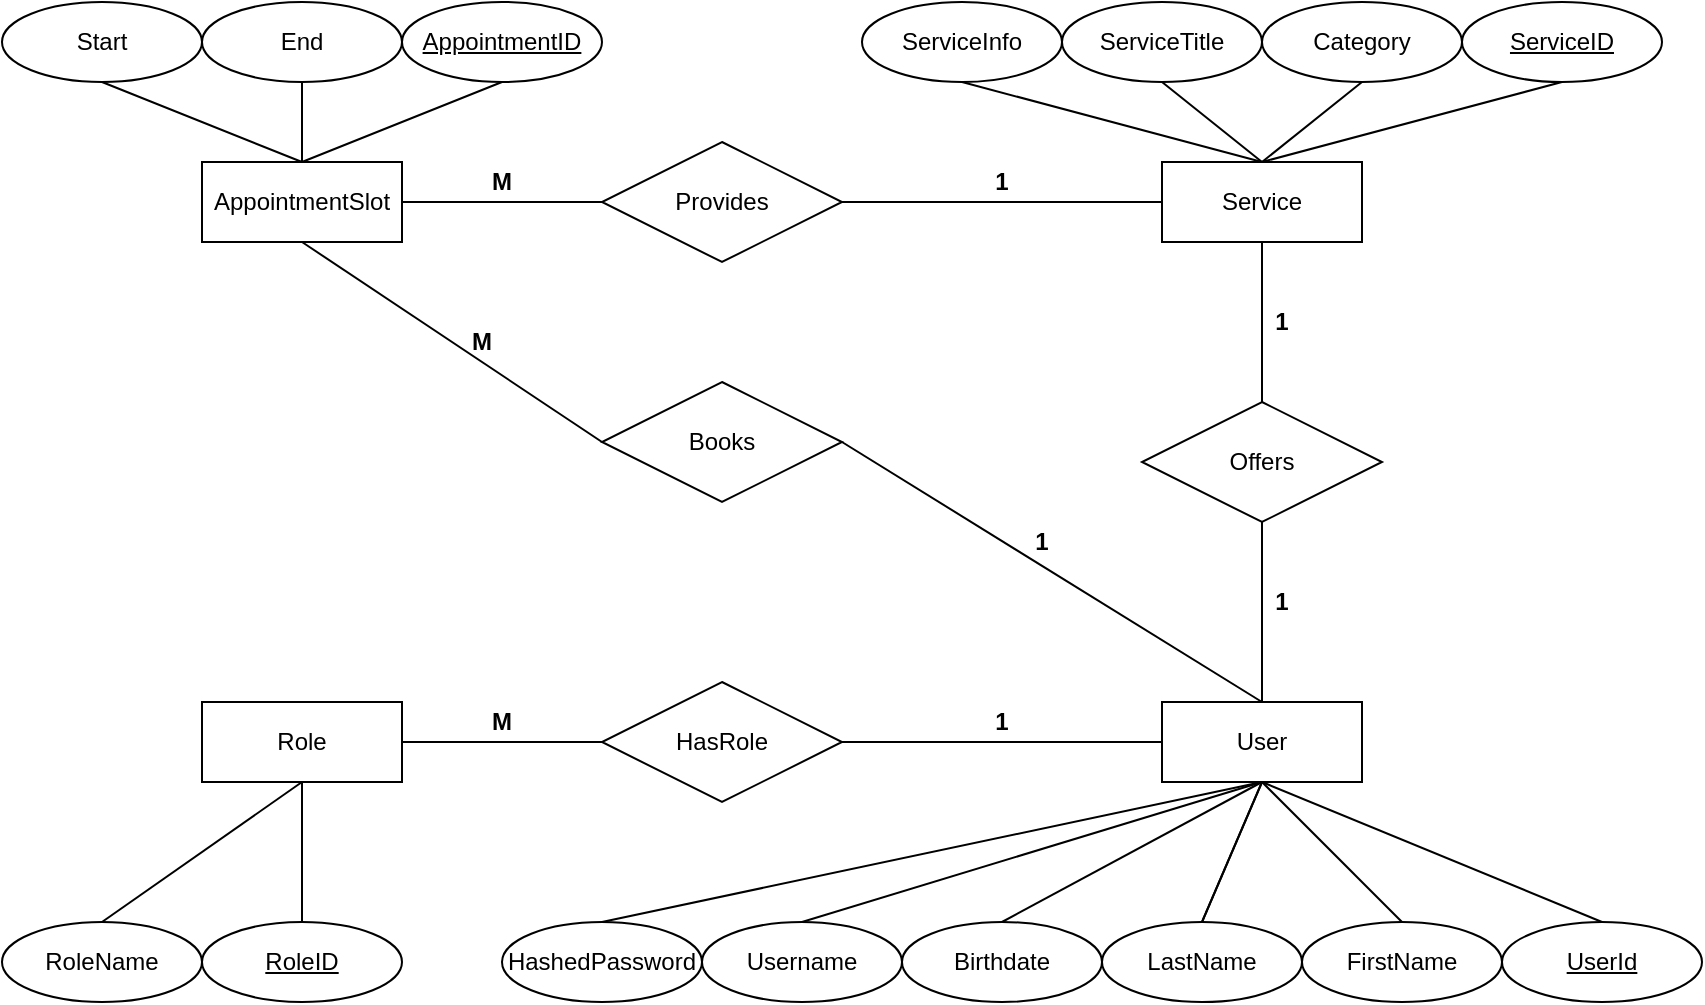 <mxfile version="22.0.2" type="device">
  <diagram name="Page-1" id="R-vtYA2fxaq1COLgrQGK">
    <mxGraphModel dx="1217" dy="-599" grid="1" gridSize="10" guides="1" tooltips="1" connect="1" arrows="1" fold="1" page="1" pageScale="1" pageWidth="850" pageHeight="1100" math="0" shadow="0">
      <root>
        <mxCell id="0" />
        <mxCell id="1" parent="0" />
        <mxCell id="kdftYnHSVsV1p3vMMBTJ-1" value="User" style="whiteSpace=wrap;html=1;align=center;" parent="1" vertex="1">
          <mxGeometry x="580" y="1450" width="100" height="40" as="geometry" />
        </mxCell>
        <mxCell id="kdftYnHSVsV1p3vMMBTJ-2" value="Username" style="ellipse;whiteSpace=wrap;html=1;align=center;" parent="1" vertex="1">
          <mxGeometry x="350" y="1560" width="100" height="40" as="geometry" />
        </mxCell>
        <mxCell id="kdftYnHSVsV1p3vMMBTJ-3" value="FirstName" style="ellipse;whiteSpace=wrap;html=1;align=center;" parent="1" vertex="1">
          <mxGeometry x="650" y="1560" width="100" height="40" as="geometry" />
        </mxCell>
        <mxCell id="kdftYnHSVsV1p3vMMBTJ-5" value="Birthdate" style="ellipse;whiteSpace=wrap;html=1;align=center;" parent="1" vertex="1">
          <mxGeometry x="450" y="1560" width="100" height="40" as="geometry" />
        </mxCell>
        <mxCell id="kdftYnHSVsV1p3vMMBTJ-6" value="HashedPassword" style="ellipse;whiteSpace=wrap;html=1;align=center;" parent="1" vertex="1">
          <mxGeometry x="250" y="1560" width="100" height="40" as="geometry" />
        </mxCell>
        <mxCell id="kdftYnHSVsV1p3vMMBTJ-7" value="UserId" style="ellipse;whiteSpace=wrap;html=1;align=center;fontStyle=4;" parent="1" vertex="1">
          <mxGeometry x="750" y="1560" width="100" height="40" as="geometry" />
        </mxCell>
        <mxCell id="kdftYnHSVsV1p3vMMBTJ-9" value="" style="endArrow=none;html=1;rounded=0;entryX=0.5;entryY=1;entryDx=0;entryDy=0;exitX=0.5;exitY=0;exitDx=0;exitDy=0;" parent="1" source="kdftYnHSVsV1p3vMMBTJ-4" target="kdftYnHSVsV1p3vMMBTJ-1" edge="1">
          <mxGeometry relative="1" as="geometry">
            <mxPoint x="365" y="2010" as="sourcePoint" />
            <mxPoint x="525" y="2010" as="targetPoint" />
          </mxGeometry>
        </mxCell>
        <mxCell id="kdftYnHSVsV1p3vMMBTJ-10" value="" style="endArrow=none;html=1;rounded=0;entryX=0.5;entryY=1;entryDx=0;entryDy=0;exitX=0.5;exitY=0;exitDx=0;exitDy=0;" parent="1" source="kdftYnHSVsV1p3vMMBTJ-2" target="kdftYnHSVsV1p3vMMBTJ-1" edge="1">
          <mxGeometry relative="1" as="geometry">
            <mxPoint x="365" y="2010" as="sourcePoint" />
            <mxPoint x="525" y="2010" as="targetPoint" />
          </mxGeometry>
        </mxCell>
        <mxCell id="kdftYnHSVsV1p3vMMBTJ-11" value="Role" style="whiteSpace=wrap;html=1;align=center;" parent="1" vertex="1">
          <mxGeometry x="100" y="1450" width="100" height="40" as="geometry" />
        </mxCell>
        <mxCell id="kdftYnHSVsV1p3vMMBTJ-12" value="RoleName" style="ellipse;whiteSpace=wrap;html=1;align=center;" parent="1" vertex="1">
          <mxGeometry y="1560" width="100" height="40" as="geometry" />
        </mxCell>
        <mxCell id="kdftYnHSVsV1p3vMMBTJ-13" value="RoleID" style="ellipse;whiteSpace=wrap;html=1;align=center;fontStyle=4;" parent="1" vertex="1">
          <mxGeometry x="100" y="1560" width="100" height="40" as="geometry" />
        </mxCell>
        <mxCell id="kdftYnHSVsV1p3vMMBTJ-14" value="HasRole" style="shape=rhombus;perimeter=rhombusPerimeter;whiteSpace=wrap;html=1;align=center;" parent="1" vertex="1">
          <mxGeometry x="300" y="1440" width="120" height="60" as="geometry" />
        </mxCell>
        <mxCell id="kdftYnHSVsV1p3vMMBTJ-15" value="" style="endArrow=none;html=1;rounded=0;exitX=1;exitY=0.5;exitDx=0;exitDy=0;entryX=0;entryY=0.5;entryDx=0;entryDy=0;" parent="1" source="kdftYnHSVsV1p3vMMBTJ-14" target="kdftYnHSVsV1p3vMMBTJ-1" edge="1">
          <mxGeometry relative="1" as="geometry">
            <mxPoint x="380" y="1570" as="sourcePoint" />
            <mxPoint x="205" y="1530" as="targetPoint" />
          </mxGeometry>
        </mxCell>
        <mxCell id="kdftYnHSVsV1p3vMMBTJ-16" value="" style="endArrow=none;html=1;rounded=0;entryX=0;entryY=0.5;entryDx=0;entryDy=0;exitX=1;exitY=0.5;exitDx=0;exitDy=0;" parent="1" source="kdftYnHSVsV1p3vMMBTJ-11" target="kdftYnHSVsV1p3vMMBTJ-14" edge="1">
          <mxGeometry relative="1" as="geometry">
            <mxPoint x="380" y="1570" as="sourcePoint" />
            <mxPoint x="540" y="1570" as="targetPoint" />
          </mxGeometry>
        </mxCell>
        <mxCell id="kdftYnHSVsV1p3vMMBTJ-17" value="Service" style="whiteSpace=wrap;html=1;align=center;" parent="1" vertex="1">
          <mxGeometry x="580" y="1180" width="100" height="40" as="geometry" />
        </mxCell>
        <mxCell id="kdftYnHSVsV1p3vMMBTJ-18" value="ServiceInfo" style="ellipse;whiteSpace=wrap;html=1;align=center;" parent="1" vertex="1">
          <mxGeometry x="430" y="1100" width="100" height="40" as="geometry" />
        </mxCell>
        <mxCell id="kdftYnHSVsV1p3vMMBTJ-19" value="ServiceTitle" style="ellipse;whiteSpace=wrap;html=1;align=center;" parent="1" vertex="1">
          <mxGeometry x="530" y="1100" width="100" height="40" as="geometry" />
        </mxCell>
        <mxCell id="kdftYnHSVsV1p3vMMBTJ-20" value="Category" style="ellipse;whiteSpace=wrap;html=1;align=center;" parent="1" vertex="1">
          <mxGeometry x="630" y="1100" width="100" height="40" as="geometry" />
        </mxCell>
        <mxCell id="kdftYnHSVsV1p3vMMBTJ-21" value="ServiceID" style="ellipse;whiteSpace=wrap;html=1;align=center;fontStyle=4;" parent="1" vertex="1">
          <mxGeometry x="730" y="1100" width="100" height="40" as="geometry" />
        </mxCell>
        <mxCell id="kdftYnHSVsV1p3vMMBTJ-22" value="" style="endArrow=none;html=1;rounded=0;entryX=0.5;entryY=0;entryDx=0;entryDy=0;exitX=0.5;exitY=1;exitDx=0;exitDy=0;" parent="1" source="kdftYnHSVsV1p3vMMBTJ-18" target="kdftYnHSVsV1p3vMMBTJ-17" edge="1">
          <mxGeometry relative="1" as="geometry">
            <mxPoint x="345" y="1930" as="sourcePoint" />
            <mxPoint x="505" y="1930" as="targetPoint" />
          </mxGeometry>
        </mxCell>
        <mxCell id="kdftYnHSVsV1p3vMMBTJ-23" value="" style="endArrow=none;html=1;rounded=0;entryX=0.5;entryY=0;entryDx=0;entryDy=0;exitX=0.5;exitY=1;exitDx=0;exitDy=0;" parent="1" source="kdftYnHSVsV1p3vMMBTJ-19" target="kdftYnHSVsV1p3vMMBTJ-17" edge="1">
          <mxGeometry relative="1" as="geometry">
            <mxPoint x="345" y="1930" as="sourcePoint" />
            <mxPoint x="505" y="1930" as="targetPoint" />
          </mxGeometry>
        </mxCell>
        <mxCell id="kdftYnHSVsV1p3vMMBTJ-24" value="" style="endArrow=none;html=1;rounded=0;entryX=0.5;entryY=0;entryDx=0;entryDy=0;exitX=0.5;exitY=1;exitDx=0;exitDy=0;" parent="1" source="kdftYnHSVsV1p3vMMBTJ-20" target="kdftYnHSVsV1p3vMMBTJ-17" edge="1">
          <mxGeometry relative="1" as="geometry">
            <mxPoint x="345" y="1930" as="sourcePoint" />
            <mxPoint x="505" y="1930" as="targetPoint" />
          </mxGeometry>
        </mxCell>
        <mxCell id="kdftYnHSVsV1p3vMMBTJ-25" value="" style="endArrow=none;html=1;rounded=0;entryX=0.5;entryY=1;entryDx=0;entryDy=0;exitX=0.5;exitY=0;exitDx=0;exitDy=0;" parent="1" source="kdftYnHSVsV1p3vMMBTJ-17" target="kdftYnHSVsV1p3vMMBTJ-21" edge="1">
          <mxGeometry relative="1" as="geometry">
            <mxPoint x="345" y="1930" as="sourcePoint" />
            <mxPoint x="505" y="1930" as="targetPoint" />
          </mxGeometry>
        </mxCell>
        <mxCell id="kdftYnHSVsV1p3vMMBTJ-26" value="" style="endArrow=none;html=1;rounded=0;entryX=0.5;entryY=0;entryDx=0;entryDy=0;exitX=0.5;exitY=1;exitDx=0;exitDy=0;" parent="1" source="kdftYnHSVsV1p3vMMBTJ-1" target="kdftYnHSVsV1p3vMMBTJ-5" edge="1">
          <mxGeometry relative="1" as="geometry">
            <mxPoint x="345" y="1930" as="sourcePoint" />
            <mxPoint x="505" y="1930" as="targetPoint" />
          </mxGeometry>
        </mxCell>
        <mxCell id="kdftYnHSVsV1p3vMMBTJ-27" value="" style="endArrow=none;html=1;rounded=0;entryX=0.5;entryY=0;entryDx=0;entryDy=0;exitX=0.5;exitY=1;exitDx=0;exitDy=0;" parent="1" source="kdftYnHSVsV1p3vMMBTJ-1" target="kdftYnHSVsV1p3vMMBTJ-4" edge="1">
          <mxGeometry relative="1" as="geometry">
            <mxPoint x="345" y="1930" as="sourcePoint" />
            <mxPoint x="505" y="1930" as="targetPoint" />
          </mxGeometry>
        </mxCell>
        <mxCell id="kdftYnHSVsV1p3vMMBTJ-28" value="" style="endArrow=none;html=1;rounded=0;entryX=0.5;entryY=0;entryDx=0;entryDy=0;exitX=0.5;exitY=1;exitDx=0;exitDy=0;" parent="1" source="kdftYnHSVsV1p3vMMBTJ-1" target="kdftYnHSVsV1p3vMMBTJ-3" edge="1">
          <mxGeometry relative="1" as="geometry">
            <mxPoint x="345" y="1930" as="sourcePoint" />
            <mxPoint x="505" y="1930" as="targetPoint" />
          </mxGeometry>
        </mxCell>
        <mxCell id="kdftYnHSVsV1p3vMMBTJ-29" value="" style="endArrow=none;html=1;rounded=0;entryX=0.5;entryY=0;entryDx=0;entryDy=0;exitX=0.5;exitY=1;exitDx=0;exitDy=0;" parent="1" source="kdftYnHSVsV1p3vMMBTJ-1" target="kdftYnHSVsV1p3vMMBTJ-7" edge="1">
          <mxGeometry relative="1" as="geometry">
            <mxPoint x="345" y="1930" as="sourcePoint" />
            <mxPoint x="505" y="1930" as="targetPoint" />
          </mxGeometry>
        </mxCell>
        <mxCell id="kdftYnHSVsV1p3vMMBTJ-30" value="Offers" style="shape=rhombus;perimeter=rhombusPerimeter;whiteSpace=wrap;html=1;align=center;" parent="1" vertex="1">
          <mxGeometry x="570" y="1300" width="120" height="60" as="geometry" />
        </mxCell>
        <mxCell id="kdftYnHSVsV1p3vMMBTJ-31" value="" style="endArrow=none;html=1;rounded=0;entryX=0.5;entryY=1;entryDx=0;entryDy=0;exitX=0.5;exitY=0;exitDx=0;exitDy=0;" parent="1" source="kdftYnHSVsV1p3vMMBTJ-1" target="kdftYnHSVsV1p3vMMBTJ-30" edge="1">
          <mxGeometry relative="1" as="geometry">
            <mxPoint x="345" y="1930" as="sourcePoint" />
            <mxPoint x="505" y="1930" as="targetPoint" />
          </mxGeometry>
        </mxCell>
        <mxCell id="kdftYnHSVsV1p3vMMBTJ-32" value="" style="endArrow=none;html=1;rounded=0;entryX=0.5;entryY=1;entryDx=0;entryDy=0;exitX=0.5;exitY=0;exitDx=0;exitDy=0;" parent="1" source="kdftYnHSVsV1p3vMMBTJ-30" target="kdftYnHSVsV1p3vMMBTJ-17" edge="1">
          <mxGeometry relative="1" as="geometry">
            <mxPoint x="345" y="1930" as="sourcePoint" />
            <mxPoint x="505" y="1930" as="targetPoint" />
          </mxGeometry>
        </mxCell>
        <mxCell id="kdftYnHSVsV1p3vMMBTJ-33" value="" style="endArrow=none;html=1;rounded=0;entryX=0.5;entryY=1;entryDx=0;entryDy=0;exitX=0.5;exitY=0;exitDx=0;exitDy=0;" parent="1" source="kdftYnHSVsV1p3vMMBTJ-12" target="kdftYnHSVsV1p3vMMBTJ-11" edge="1">
          <mxGeometry relative="1" as="geometry">
            <mxPoint x="300" y="1420" as="sourcePoint" />
            <mxPoint x="460" y="1420" as="targetPoint" />
          </mxGeometry>
        </mxCell>
        <mxCell id="kdftYnHSVsV1p3vMMBTJ-34" value="" style="endArrow=none;html=1;rounded=0;entryX=0.5;entryY=1;entryDx=0;entryDy=0;exitX=0.5;exitY=0;exitDx=0;exitDy=0;" parent="1" source="kdftYnHSVsV1p3vMMBTJ-13" target="kdftYnHSVsV1p3vMMBTJ-11" edge="1">
          <mxGeometry relative="1" as="geometry">
            <mxPoint x="300" y="1420" as="sourcePoint" />
            <mxPoint x="460" y="1420" as="targetPoint" />
          </mxGeometry>
        </mxCell>
        <mxCell id="kdftYnHSVsV1p3vMMBTJ-35" value="AppointmentSlot" style="whiteSpace=wrap;html=1;align=center;" parent="1" vertex="1">
          <mxGeometry x="100" y="1180" width="100" height="40" as="geometry" />
        </mxCell>
        <mxCell id="kdftYnHSVsV1p3vMMBTJ-36" value="Books" style="shape=rhombus;perimeter=rhombusPerimeter;whiteSpace=wrap;html=1;align=center;" parent="1" vertex="1">
          <mxGeometry x="300" y="1290" width="120" height="60" as="geometry" />
        </mxCell>
        <mxCell id="kdftYnHSVsV1p3vMMBTJ-37" value="Provides" style="shape=rhombus;perimeter=rhombusPerimeter;whiteSpace=wrap;html=1;align=center;" parent="1" vertex="1">
          <mxGeometry x="300" y="1170" width="120" height="60" as="geometry" />
        </mxCell>
        <mxCell id="kdftYnHSVsV1p3vMMBTJ-38" value="" style="endArrow=none;html=1;rounded=0;entryX=1;entryY=0.5;entryDx=0;entryDy=0;exitX=0;exitY=0.5;exitDx=0;exitDy=0;" parent="1" source="kdftYnHSVsV1p3vMMBTJ-37" target="kdftYnHSVsV1p3vMMBTJ-35" edge="1">
          <mxGeometry relative="1" as="geometry">
            <mxPoint x="230" y="1660" as="sourcePoint" />
            <mxPoint x="500" y="1760" as="targetPoint" />
          </mxGeometry>
        </mxCell>
        <mxCell id="kdftYnHSVsV1p3vMMBTJ-39" value="" style="endArrow=none;html=1;rounded=0;exitX=0;exitY=0.5;exitDx=0;exitDy=0;entryX=0.5;entryY=1;entryDx=0;entryDy=0;" parent="1" source="kdftYnHSVsV1p3vMMBTJ-36" target="kdftYnHSVsV1p3vMMBTJ-35" edge="1">
          <mxGeometry relative="1" as="geometry">
            <mxPoint x="340" y="1760" as="sourcePoint" />
            <mxPoint x="500" y="1760" as="targetPoint" />
          </mxGeometry>
        </mxCell>
        <mxCell id="kdftYnHSVsV1p3vMMBTJ-40" value="" style="endArrow=none;html=1;rounded=0;exitX=1;exitY=0.5;exitDx=0;exitDy=0;entryX=0;entryY=0.5;entryDx=0;entryDy=0;" parent="1" source="kdftYnHSVsV1p3vMMBTJ-37" target="kdftYnHSVsV1p3vMMBTJ-17" edge="1">
          <mxGeometry relative="1" as="geometry">
            <mxPoint x="340" y="1760" as="sourcePoint" />
            <mxPoint x="500" y="1760" as="targetPoint" />
          </mxGeometry>
        </mxCell>
        <mxCell id="kdftYnHSVsV1p3vMMBTJ-41" value="" style="endArrow=none;html=1;rounded=0;entryX=1;entryY=0.5;entryDx=0;entryDy=0;exitX=0.5;exitY=0;exitDx=0;exitDy=0;" parent="1" source="kdftYnHSVsV1p3vMMBTJ-1" target="kdftYnHSVsV1p3vMMBTJ-36" edge="1">
          <mxGeometry relative="1" as="geometry">
            <mxPoint x="340" y="1860" as="sourcePoint" />
            <mxPoint x="500" y="1860" as="targetPoint" />
          </mxGeometry>
        </mxCell>
        <mxCell id="kdftYnHSVsV1p3vMMBTJ-42" value="Start" style="ellipse;whiteSpace=wrap;html=1;align=center;" parent="1" vertex="1">
          <mxGeometry y="1100" width="100" height="40" as="geometry" />
        </mxCell>
        <mxCell id="kdftYnHSVsV1p3vMMBTJ-43" value="End" style="ellipse;whiteSpace=wrap;html=1;align=center;" parent="1" vertex="1">
          <mxGeometry x="100" y="1100" width="100" height="40" as="geometry" />
        </mxCell>
        <mxCell id="kdftYnHSVsV1p3vMMBTJ-45" value="AppointmentID" style="ellipse;whiteSpace=wrap;html=1;align=center;fontStyle=4;" parent="1" vertex="1">
          <mxGeometry x="200" y="1100" width="100" height="40" as="geometry" />
        </mxCell>
        <mxCell id="kdftYnHSVsV1p3vMMBTJ-46" value="" style="endArrow=none;html=1;rounded=0;entryX=0.5;entryY=1;entryDx=0;entryDy=0;exitX=0.5;exitY=0;exitDx=0;exitDy=0;" parent="1" source="kdftYnHSVsV1p3vMMBTJ-35" target="kdftYnHSVsV1p3vMMBTJ-45" edge="1">
          <mxGeometry relative="1" as="geometry">
            <mxPoint x="340" y="1560" as="sourcePoint" />
            <mxPoint x="500" y="1560" as="targetPoint" />
          </mxGeometry>
        </mxCell>
        <mxCell id="kdftYnHSVsV1p3vMMBTJ-47" value="" style="endArrow=none;html=1;rounded=0;entryX=0.5;entryY=1;entryDx=0;entryDy=0;exitX=0.5;exitY=0;exitDx=0;exitDy=0;" parent="1" source="kdftYnHSVsV1p3vMMBTJ-35" target="kdftYnHSVsV1p3vMMBTJ-43" edge="1">
          <mxGeometry relative="1" as="geometry">
            <mxPoint x="340" y="1560" as="sourcePoint" />
            <mxPoint x="500" y="1560" as="targetPoint" />
          </mxGeometry>
        </mxCell>
        <mxCell id="kdftYnHSVsV1p3vMMBTJ-48" value="" style="endArrow=none;html=1;rounded=0;exitX=0.5;exitY=1;exitDx=0;exitDy=0;entryX=0.5;entryY=0;entryDx=0;entryDy=0;" parent="1" source="kdftYnHSVsV1p3vMMBTJ-42" target="kdftYnHSVsV1p3vMMBTJ-35" edge="1">
          <mxGeometry relative="1" as="geometry">
            <mxPoint x="340" y="1560" as="sourcePoint" />
            <mxPoint x="500" y="1560" as="targetPoint" />
          </mxGeometry>
        </mxCell>
        <mxCell id="kdftYnHSVsV1p3vMMBTJ-50" value="" style="endArrow=none;html=1;rounded=0;entryX=0.5;entryY=1;entryDx=0;entryDy=0;exitX=0.5;exitY=0;exitDx=0;exitDy=0;" parent="1" source="kdftYnHSVsV1p3vMMBTJ-6" target="kdftYnHSVsV1p3vMMBTJ-1" edge="1">
          <mxGeometry relative="1" as="geometry">
            <mxPoint x="175" y="2060" as="sourcePoint" />
            <mxPoint x="630" y="1490" as="targetPoint" />
          </mxGeometry>
        </mxCell>
        <mxCell id="kdftYnHSVsV1p3vMMBTJ-4" value="LastName" style="ellipse;whiteSpace=wrap;html=1;align=center;" parent="1" vertex="1">
          <mxGeometry x="550" y="1560" width="100" height="40" as="geometry" />
        </mxCell>
        <mxCell id="P4MWkAU6SuK7xbXopq_5-1" value="&lt;b&gt;1&lt;/b&gt;" style="text;html=1;strokeColor=none;fillColor=none;align=center;verticalAlign=middle;whiteSpace=wrap;rounded=0;" parent="1" vertex="1">
          <mxGeometry x="510" y="1360" width="20" height="20" as="geometry" />
        </mxCell>
        <mxCell id="P4MWkAU6SuK7xbXopq_5-2" value="&lt;b&gt;1&lt;/b&gt;" style="text;html=1;strokeColor=none;fillColor=none;align=center;verticalAlign=middle;whiteSpace=wrap;rounded=0;" parent="1" vertex="1">
          <mxGeometry x="490" y="1450" width="20" height="20" as="geometry" />
        </mxCell>
        <mxCell id="P4MWkAU6SuK7xbXopq_5-3" value="&lt;b&gt;M&lt;/b&gt;" style="text;html=1;strokeColor=none;fillColor=none;align=center;verticalAlign=middle;whiteSpace=wrap;rounded=0;" parent="1" vertex="1">
          <mxGeometry x="240" y="1450" width="20" height="20" as="geometry" />
        </mxCell>
        <mxCell id="P4MWkAU6SuK7xbXopq_5-4" value="&lt;b&gt;1&lt;/b&gt;" style="text;html=1;strokeColor=none;fillColor=none;align=center;verticalAlign=middle;whiteSpace=wrap;rounded=0;" parent="1" vertex="1">
          <mxGeometry x="490" y="1180" width="20" height="20" as="geometry" />
        </mxCell>
        <mxCell id="P4MWkAU6SuK7xbXopq_5-8" value="&lt;b&gt;M&lt;/b&gt;" style="text;html=1;strokeColor=none;fillColor=none;align=center;verticalAlign=middle;whiteSpace=wrap;rounded=0;" parent="1" vertex="1">
          <mxGeometry x="230" y="1260" width="20" height="20" as="geometry" />
        </mxCell>
        <mxCell id="P4MWkAU6SuK7xbXopq_5-9" value="&lt;b&gt;M&lt;/b&gt;" style="text;html=1;strokeColor=none;fillColor=none;align=center;verticalAlign=middle;whiteSpace=wrap;rounded=0;" parent="1" vertex="1">
          <mxGeometry x="240" y="1180" width="20" height="20" as="geometry" />
        </mxCell>
        <mxCell id="P4MWkAU6SuK7xbXopq_5-11" value="&lt;b&gt;1&lt;/b&gt;" style="text;html=1;strokeColor=none;fillColor=none;align=center;verticalAlign=middle;whiteSpace=wrap;rounded=0;" parent="1" vertex="1">
          <mxGeometry x="630" y="1250" width="20" height="20" as="geometry" />
        </mxCell>
        <mxCell id="P4MWkAU6SuK7xbXopq_5-12" value="&lt;b&gt;1&lt;/b&gt;" style="text;html=1;strokeColor=none;fillColor=none;align=center;verticalAlign=middle;whiteSpace=wrap;rounded=0;" parent="1" vertex="1">
          <mxGeometry x="630" y="1390" width="20" height="20" as="geometry" />
        </mxCell>
      </root>
    </mxGraphModel>
  </diagram>
</mxfile>
